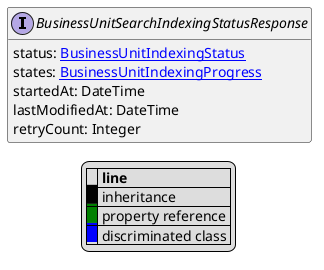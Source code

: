 @startuml

hide empty fields
hide empty methods
legend
|= |= line |
|<back:black>   </back>| inheritance |
|<back:green>   </back>| property reference |
|<back:blue>   </back>| discriminated class |
endlegend
interface BusinessUnitSearchIndexingStatusResponse [[BusinessUnitSearchIndexingStatusResponse.svg]]  {
    status: [[BusinessUnitIndexingStatus.svg BusinessUnitIndexingStatus]]
    states: [[BusinessUnitIndexingProgress.svg BusinessUnitIndexingProgress]]
    startedAt: DateTime
    lastModifiedAt: DateTime
    retryCount: Integer
}






@enduml
